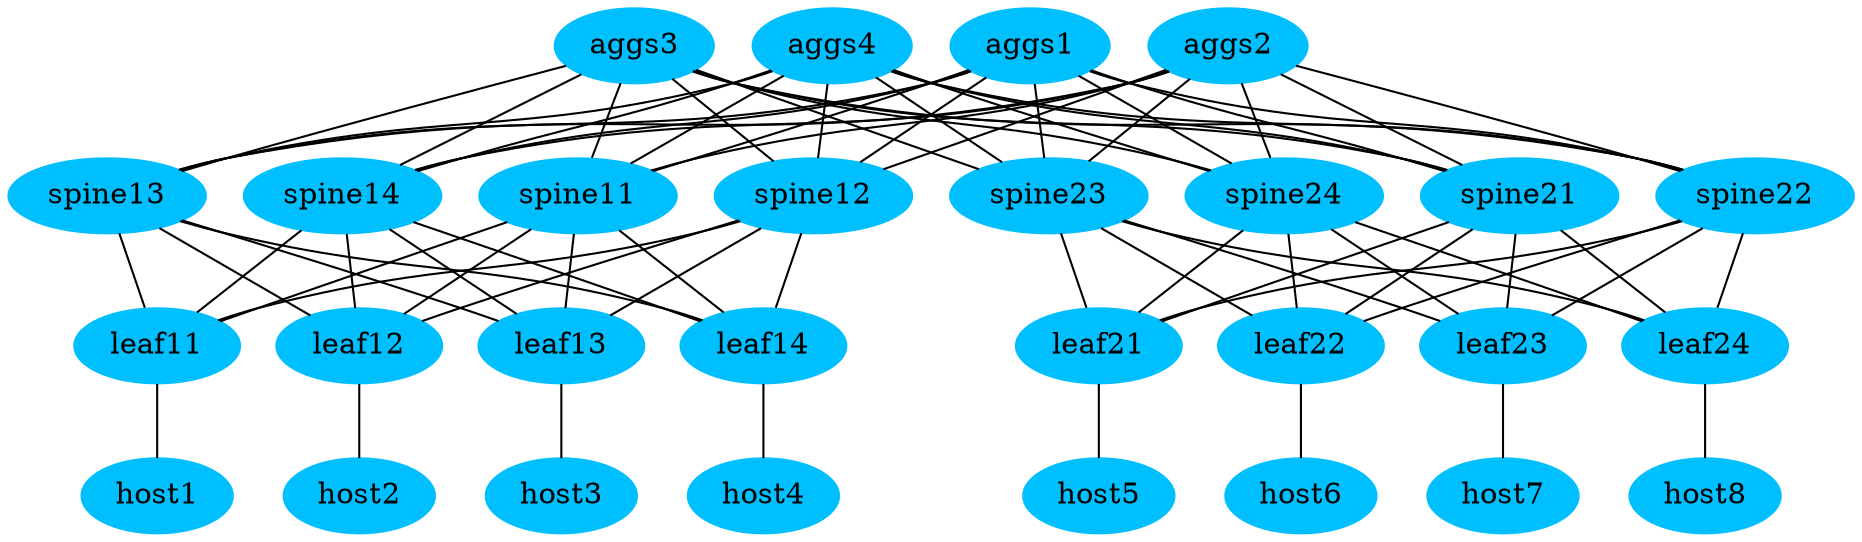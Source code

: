 // Data Centre
graph {
	node [color=deepskyblue1 style=filled]
	aggs1 [dev_type="microsoft-sonic"]
	aggs2 [dev_type="microsoft-sonic"]
	aggs3 [dev_type="microsoft-sonic"]
	aggs4 [dev_type="microsoft-sonic"]
	spine11 [dev_type="microsoft-sonic" pod=A]
	spine12 [dev_type="microsoft-sonic" pod=A]
	spine13 [dev_type="microsoft-sonic" pod=A]
	spine14 [dev_type="microsoft-sonic" pod=A]
	spine21 [dev_type="microsoft-sonic" pod=B]
	spine22 [dev_type="microsoft-sonic" pod=B]
	spine23 [dev_type="microsoft-sonic" pod=B]
	spine24 [dev_type="microsoft-sonic" pod=B]
	leaf11 [dev_type="microsoft-sonic" pod=A]
	leaf12 [dev_type="microsoft-sonic" pod=A]
	leaf13 [dev_type="microsoft-sonic" pod=A]
	leaf14 [dev_type="microsoft-sonic" pod=A]
	leaf21 [dev_type="microsoft-sonic" pod=B]
	leaf22 [dev_type="microsoft-sonic" pod=B]
	leaf23 [dev_type="microsoft-sonic" pod=B]
	leaf24 [dev_type="microsoft-sonic" pod=B]
	host1 [dev_type=ubuntu pod=A]
	host2 [dev_type=ubuntu pod=A]
	host3 [dev_type=ubuntu pod=A]
	host4 [dev_type=ubuntu pod=A]
	host5 [dev_type=ubuntu pod=A]
	host6 [dev_type=ubuntu pod=B]
	host7 [dev_type=ubuntu pod=B]
	host8 [dev_type=ubuntu pod=B]
	leaf11 -- host1 [type=link_customer]
	leaf12 -- host2 [type=link_customer]
	leaf13 -- host3 [type=link_customer]
	leaf14 -- host4 [type=link_customer]
	leaf21 -- host5 [type=link_customer]
	leaf22 -- host6 [type=link_customer]
	leaf23 -- host7 [type=link_customer]
	leaf24 -- host8 [type=link_customer]
	spine11 -- leaf11 [type=link_dc]
	spine11 -- leaf12 [type=link_dc]
	spine11 -- leaf13 [type=link_dc]
	spine11 -- leaf14 [type=link_dc]
	spine12 -- leaf11 [type=link_dc]
	spine12 -- leaf12 [type=link_dc]
	spine12 -- leaf13 [type=link_dc]
	spine12 -- leaf14 [type=link_dc]
	spine13 -- leaf11 [type=link_dc]
	spine13 -- leaf12 [type=link_dc]
	spine13 -- leaf13 [type=link_dc]
	spine13 -- leaf14 [type=link_dc]
	spine14 -- leaf11 [type=link_dc]
	spine14 -- leaf12 [type=link_dc]
	spine14 -- leaf13 [type=link_dc]
	spine14 -- leaf14 [type=link_dc]
	spine21 -- leaf21 [type=link_dc]
	spine21 -- leaf22 [type=link_dc]
	spine21 -- leaf23 [type=link_dc]
	spine21 -- leaf24 [type=link_dc]
	spine22 -- leaf21 [type=link_dc]
	spine22 -- leaf22 [type=link_dc]
	spine22 -- leaf23 [type=link_dc]
	spine22 -- leaf24 [type=link_dc]
	spine23 -- leaf21 [type=link_dc]
	spine23 -- leaf22 [type=link_dc]
	spine23 -- leaf23 [type=link_dc]
	spine23 -- leaf24 [type=link_dc]
	spine24 -- leaf21 [type=link_dc]
	spine24 -- leaf22 [type=link_dc]
	spine24 -- leaf23 [type=link_dc]
	spine24 -- leaf24 [type=link_dc]
	aggs1 -- spine11 [type=link_dc]
	aggs1 -- spine12 [type=link_dc]
	aggs1 -- spine13 [type=link_dc]
	aggs1 -- spine14 [type=link_dc]
	aggs1 -- spine21 [type=link_dc]
	aggs1 -- spine22 [type=link_dc]
	aggs1 -- spine23 [type=link_dc]
	aggs1 -- spine24 [type=link_dc]
	aggs2 -- spine11 [type=link_dc]
	aggs2 -- spine12 [type=link_dc]
	aggs2 -- spine13 [type=link_dc]
	aggs2 -- spine14 [type=link_dc]
	aggs2 -- spine21 [type=link_dc]
	aggs2 -- spine22 [type=link_dc]
	aggs2 -- spine23 [type=link_dc]
	aggs2 -- spine24 [type=link_dc]
	aggs3 -- spine11 [type=link_dc]
	aggs3 -- spine12 [type=link_dc]
	aggs3 -- spine13 [type=link_dc]
	aggs3 -- spine14 [type=link_dc]
	aggs3 -- spine21 [type=link_dc]
	aggs3 -- spine22 [type=link_dc]
	aggs3 -- spine23 [type=link_dc]
	aggs3 -- spine24 [type=link_dc]
	aggs4 -- spine11 [type=link_dc]
	aggs4 -- spine12 [type=link_dc]
	aggs4 -- spine13 [type=link_dc]
	aggs4 -- spine14 [type=link_dc]
	aggs4 -- spine21 [type=link_dc]
	aggs4 -- spine22 [type=link_dc]
	aggs4 -- spine23 [type=link_dc]
	aggs4 -- spine24 [type=link_dc]
}
